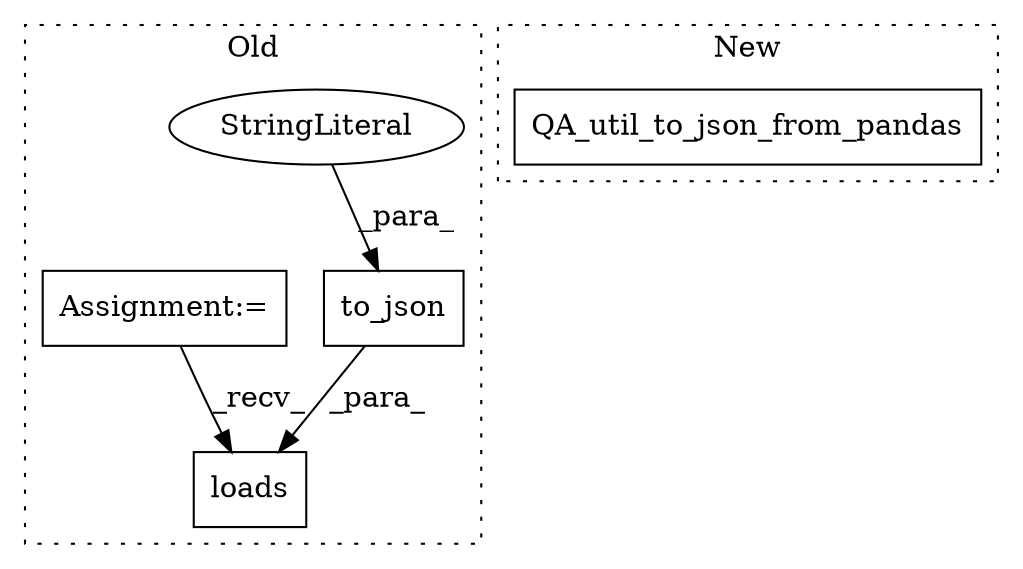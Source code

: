 digraph G {
subgraph cluster0 {
1 [label="loads" a="32" s="1615,1644" l="6,1" shape="box"];
3 [label="to_json" a="32" s="1626,1643" l="8,1" shape="box"];
4 [label="StringLiteral" a="45" s="1634" l="9" shape="ellipse"];
5 [label="Assignment:=" a="7" s="1534" l="4" shape="box"];
label = "Old";
style="dotted";
}
subgraph cluster1 {
2 [label="QA_util_to_json_from_pandas" a="32" s="1608,1640" l="28,1" shape="box"];
label = "New";
style="dotted";
}
3 -> 1 [label="_para_"];
4 -> 3 [label="_para_"];
5 -> 1 [label="_recv_"];
}